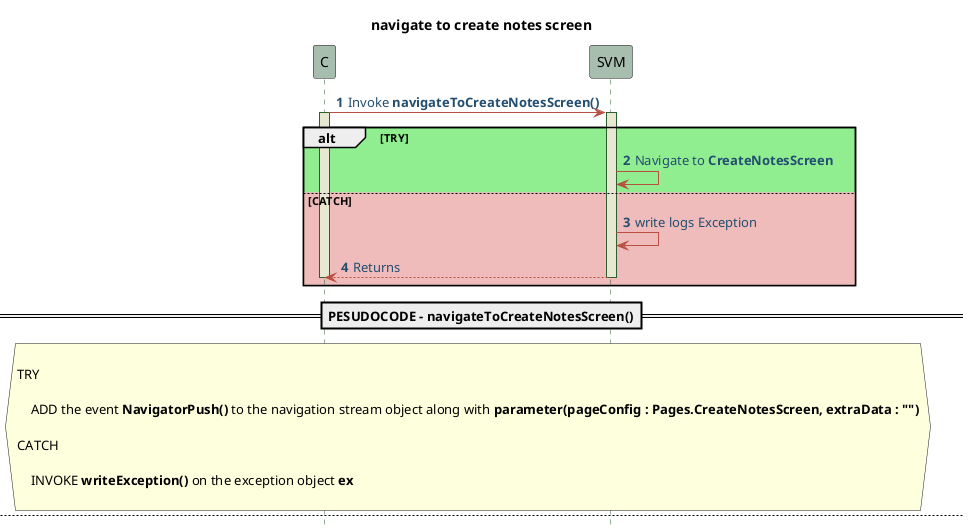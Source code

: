 @startuml CreateNotesScreen-VM-Sequence
!define POSITIVERESPONSE 90EE90
!define NEGATIVEERESPONSE EFBBBB
!define NUETRALRESPONSE F2DC79

skinparam sequence{
    ParticipantBackgroundColor #A7BEAE
    LifeLineBackgroundColor #E7E8D1
    LifeLineBorderColor #2C5F2D
    ActorBackgroundColor #FC766AFF
    ActorBorderColor #FC766AFF
    ArrowColor #B85042
    ArrowFontColor #234E70
}

title navigate to create notes screen
autonumber 1
hide footbox
C -> SVM : Invoke **navigateToCreateNotesScreen()**
activate C
activate SVM
alt #POSITIVERESPONSE TRY
    SVM -> SVM : Navigate to **CreateNotesScreen**
else #NEGATIVEERESPONSE CATCH 
    SVM -> SVM : write logs Exception
    SVM --> C : Returns
    deactivate SVM
    deactivate C 
end
== PESUDOCODE - navigateToCreateNotesScreen()==
hnote across

    TRY

        ADD the event **NavigatorPush()** to the navigation stream object along with **parameter(pageConfig : Pages.CreateNotesScreen, extraData : "")**

    CATCH

        INVOKE **writeException()** on the exception object **ex**
        
end note





newpage navigate to Notes list screen
autonumber 1
hide footbox
C -> SVM : Invoke **navigateToNotesListScreen()**
activate C
activate SVM
alt #POSITIVERESPONSE TRY
    SVM -> SVM : Add the page route and content into the Stream.
else #NEGATIVEERESPONSE CATCH 
    SVM -> SVM : write logs Exception
    SVM --> C : Returns
    deactivate SVM
    deactivate C 
end
== PESUDOCODE - navigateToNotesListScreen()==
hnote across

    TRY

        ADD the event **NavigatorPush()** to the navigation stream object along with **parameter(pageConfig : Pages.NotesListScreen, extraData : "")**

    CATCH

        INVOKE **writeException()** on the exception object **ex**
        
end note





newpage dispose the streams
autonumber 1
hide footbox
C -> SVM : Invoke **disposeStreams()**
activate C
activate SVM
alt #POSITIVERESPONSE TRY
    SVM -> SVM : Invokes **CloseNavigationStream()**
else #NEGATIVEERESPONSE CATCH 
    SVM -> SVM : write logs Exception
    SVM --> C : Returns
    deactivate SVM
    deactivate C 
end
== PESUDOCODE - disposeStreams()==
hnote across

    TRY

        INVOKE **CloseNavigationStream()**

    CATCH

        INVOKE **writeException()** on the exception object **ex**
        
end note